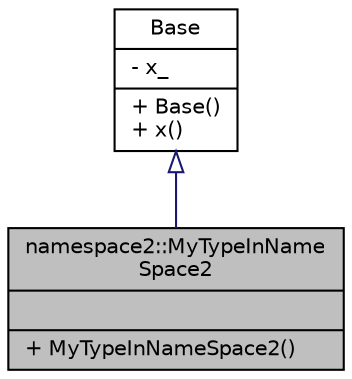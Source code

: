 digraph "namespace2::MyTypeInNameSpace2"
{
 // LATEX_PDF_SIZE
  bgcolor="transparent";
  edge [fontname="Helvetica",fontsize="10",labelfontname="Helvetica",labelfontsize="10"];
  node [fontname="Helvetica",fontsize="10",shape=record];
  Node1 [label="{namespace2::MyTypeInName\lSpace2\n||+ MyTypeInNameSpace2()\l}",height=0.2,width=0.4,color="black", fillcolor="grey75", style="filled", fontcolor="black",tooltip=" "];
  Node2 -> Node1 [dir="back",color="midnightblue",fontsize="10",style="solid",arrowtail="onormal",fontname="Helvetica"];
  Node2 [label="{Base\n|- x_\l|+ Base()\l+ x()\l}",height=0.2,width=0.4,color="black",URL="$classBase.html",tooltip=" "];
}
